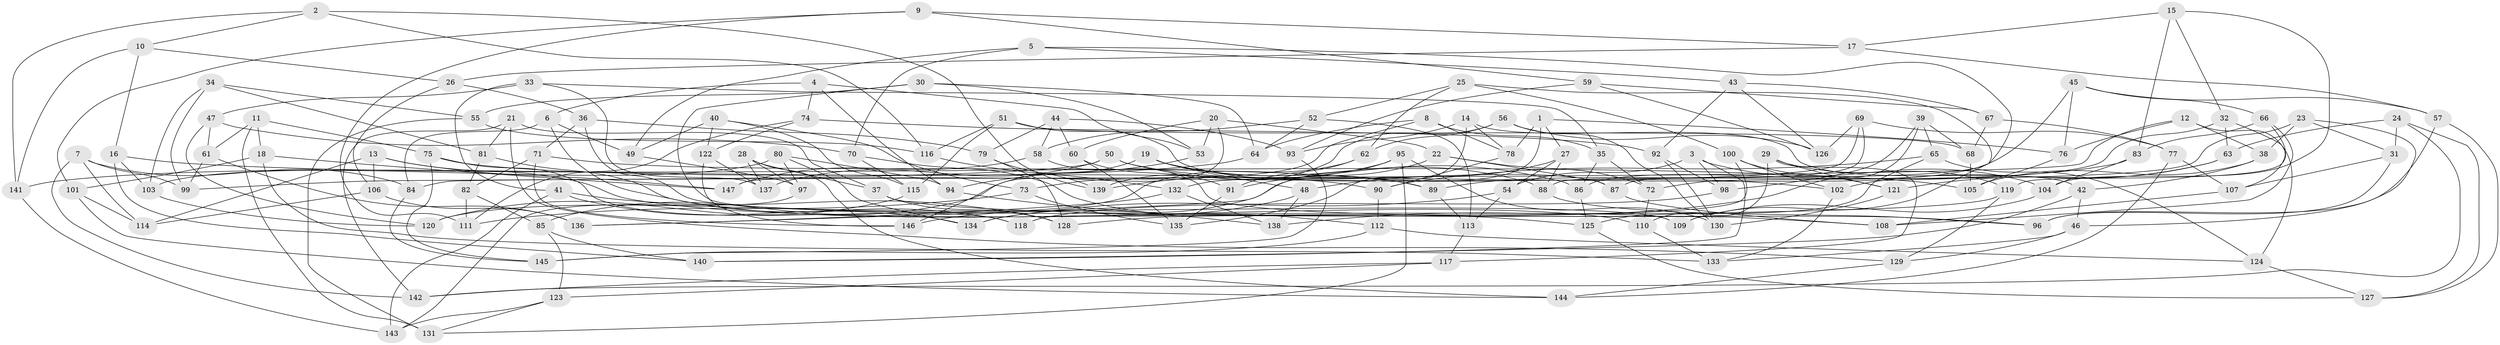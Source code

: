 // coarse degree distribution, {7: 0.20454545454545456, 9: 0.06818181818181818, 6: 0.18181818181818182, 15: 0.022727272727272728, 8: 0.09090909090909091, 11: 0.045454545454545456, 13: 0.022727272727272728, 16: 0.022727272727272728, 5: 0.045454545454545456, 10: 0.06818181818181818, 4: 0.18181818181818182, 12: 0.045454545454545456}
// Generated by graph-tools (version 1.1) at 2025/20/03/04/25 18:20:55]
// undirected, 147 vertices, 294 edges
graph export_dot {
graph [start="1"]
  node [color=gray90,style=filled];
  1;
  2;
  3;
  4;
  5;
  6;
  7;
  8;
  9;
  10;
  11;
  12;
  13;
  14;
  15;
  16;
  17;
  18;
  19;
  20;
  21;
  22;
  23;
  24;
  25;
  26;
  27;
  28;
  29;
  30;
  31;
  32;
  33;
  34;
  35;
  36;
  37;
  38;
  39;
  40;
  41;
  42;
  43;
  44;
  45;
  46;
  47;
  48;
  49;
  50;
  51;
  52;
  53;
  54;
  55;
  56;
  57;
  58;
  59;
  60;
  61;
  62;
  63;
  64;
  65;
  66;
  67;
  68;
  69;
  70;
  71;
  72;
  73;
  74;
  75;
  76;
  77;
  78;
  79;
  80;
  81;
  82;
  83;
  84;
  85;
  86;
  87;
  88;
  89;
  90;
  91;
  92;
  93;
  94;
  95;
  96;
  97;
  98;
  99;
  100;
  101;
  102;
  103;
  104;
  105;
  106;
  107;
  108;
  109;
  110;
  111;
  112;
  113;
  114;
  115;
  116;
  117;
  118;
  119;
  120;
  121;
  122;
  123;
  124;
  125;
  126;
  127;
  128;
  129;
  130;
  131;
  132;
  133;
  134;
  135;
  136;
  137;
  138;
  139;
  140;
  141;
  142;
  143;
  144;
  145;
  146;
  147;
  1 -- 78;
  1 -- 136;
  1 -- 76;
  1 -- 27;
  2 -- 139;
  2 -- 116;
  2 -- 10;
  2 -- 141;
  3 -- 54;
  3 -- 140;
  3 -- 98;
  3 -- 104;
  4 -- 6;
  4 -- 94;
  4 -- 53;
  4 -- 74;
  5 -- 87;
  5 -- 49;
  5 -- 70;
  5 -- 43;
  6 -- 84;
  6 -- 49;
  6 -- 118;
  7 -- 84;
  7 -- 114;
  7 -- 99;
  7 -- 142;
  8 -- 78;
  8 -- 64;
  8 -- 35;
  8 -- 73;
  9 -- 17;
  9 -- 111;
  9 -- 59;
  9 -- 101;
  10 -- 141;
  10 -- 26;
  10 -- 16;
  11 -- 75;
  11 -- 61;
  11 -- 18;
  11 -- 131;
  12 -- 76;
  12 -- 84;
  12 -- 124;
  12 -- 38;
  13 -- 114;
  13 -- 147;
  13 -- 106;
  13 -- 125;
  14 -- 135;
  14 -- 78;
  14 -- 42;
  14 -- 93;
  15 -- 17;
  15 -- 83;
  15 -- 32;
  15 -- 104;
  16 -- 103;
  16 -- 140;
  16 -- 105;
  17 -- 57;
  17 -- 26;
  18 -- 133;
  18 -- 101;
  18 -- 147;
  19 -- 89;
  19 -- 88;
  19 -- 146;
  19 -- 48;
  20 -- 22;
  20 -- 60;
  20 -- 53;
  20 -- 85;
  21 -- 142;
  21 -- 129;
  21 -- 37;
  21 -- 81;
  22 -- 91;
  22 -- 72;
  22 -- 87;
  23 -- 38;
  23 -- 31;
  23 -- 46;
  23 -- 72;
  24 -- 31;
  24 -- 142;
  24 -- 127;
  24 -- 63;
  25 -- 52;
  25 -- 62;
  25 -- 100;
  25 -- 109;
  26 -- 36;
  26 -- 106;
  27 -- 48;
  27 -- 88;
  27 -- 54;
  28 -- 137;
  28 -- 37;
  28 -- 97;
  28 -- 144;
  29 -- 121;
  29 -- 110;
  29 -- 119;
  29 -- 117;
  30 -- 55;
  30 -- 53;
  30 -- 64;
  30 -- 109;
  31 -- 96;
  31 -- 107;
  32 -- 132;
  32 -- 107;
  32 -- 63;
  33 -- 137;
  33 -- 35;
  33 -- 47;
  33 -- 41;
  34 -- 103;
  34 -- 99;
  34 -- 55;
  34 -- 81;
  35 -- 72;
  35 -- 86;
  36 -- 109;
  36 -- 79;
  36 -- 71;
  37 -- 96;
  37 -- 128;
  38 -- 105;
  38 -- 42;
  39 -- 65;
  39 -- 98;
  39 -- 68;
  39 -- 138;
  40 -- 49;
  40 -- 122;
  40 -- 73;
  40 -- 115;
  41 -- 134;
  41 -- 128;
  41 -- 143;
  42 -- 46;
  42 -- 140;
  43 -- 67;
  43 -- 126;
  43 -- 92;
  44 -- 58;
  44 -- 93;
  44 -- 60;
  44 -- 79;
  45 -- 66;
  45 -- 76;
  45 -- 57;
  45 -- 86;
  46 -- 129;
  46 -- 133;
  47 -- 120;
  47 -- 61;
  47 -- 70;
  48 -- 138;
  48 -- 146;
  49 -- 97;
  50 -- 137;
  50 -- 86;
  50 -- 102;
  50 -- 99;
  51 -- 68;
  51 -- 116;
  51 -- 87;
  51 -- 115;
  52 -- 64;
  52 -- 58;
  52 -- 113;
  53 -- 94;
  54 -- 134;
  54 -- 113;
  55 -- 116;
  55 -- 131;
  56 -- 139;
  56 -- 130;
  56 -- 126;
  56 -- 62;
  57 -- 127;
  57 -- 96;
  58 -- 147;
  58 -- 108;
  59 -- 67;
  59 -- 126;
  59 -- 93;
  60 -- 91;
  60 -- 135;
  61 -- 136;
  61 -- 99;
  62 -- 120;
  62 -- 91;
  63 -- 121;
  63 -- 102;
  64 -- 141;
  65 -- 124;
  65 -- 125;
  65 -- 90;
  66 -- 83;
  66 -- 108;
  66 -- 119;
  67 -- 77;
  67 -- 68;
  68 -- 105;
  69 -- 126;
  69 -- 147;
  69 -- 88;
  69 -- 77;
  70 -- 112;
  70 -- 115;
  71 -- 82;
  71 -- 146;
  71 -- 89;
  72 -- 110;
  73 -- 111;
  73 -- 135;
  74 -- 92;
  74 -- 111;
  74 -- 122;
  75 -- 90;
  75 -- 145;
  75 -- 118;
  76 -- 105;
  77 -- 107;
  77 -- 144;
  78 -- 90;
  79 -- 128;
  79 -- 139;
  80 -- 103;
  80 -- 94;
  80 -- 134;
  80 -- 97;
  81 -- 82;
  81 -- 110;
  82 -- 111;
  82 -- 85;
  83 -- 104;
  83 -- 89;
  84 -- 145;
  85 -- 140;
  85 -- 123;
  86 -- 125;
  87 -- 108;
  88 -- 96;
  89 -- 113;
  90 -- 112;
  91 -- 135;
  92 -- 130;
  92 -- 98;
  93 -- 145;
  94 -- 138;
  95 -- 134;
  95 -- 139;
  95 -- 130;
  95 -- 131;
  97 -- 143;
  98 -- 118;
  100 -- 102;
  100 -- 121;
  100 -- 118;
  101 -- 144;
  101 -- 114;
  102 -- 133;
  103 -- 120;
  104 -- 109;
  106 -- 114;
  106 -- 136;
  107 -- 108;
  110 -- 133;
  112 -- 124;
  112 -- 145;
  113 -- 117;
  115 -- 120;
  116 -- 132;
  117 -- 142;
  117 -- 123;
  119 -- 129;
  119 -- 128;
  121 -- 130;
  122 -- 146;
  122 -- 137;
  123 -- 131;
  123 -- 143;
  124 -- 127;
  125 -- 127;
  129 -- 144;
  132 -- 136;
  132 -- 138;
  141 -- 143;
}

